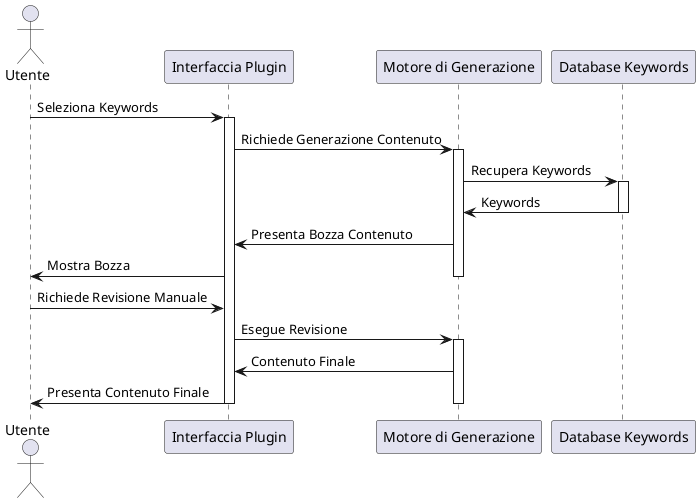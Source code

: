 @startuml
actor Utente
participant "Interfaccia Plugin" as UI
participant "Motore di Generazione" as Engine
participant "Database Keywords" as DB

Utente -> UI: Seleziona Keywords
activate UI
UI -> Engine: Richiede Generazione Contenuto
activate Engine
Engine -> DB: Recupera Keywords
activate DB
DB -> Engine: Keywords
deactivate DB
Engine -> UI: Presenta Bozza Contenuto
UI -> Utente: Mostra Bozza
deactivate Engine
Utente -> UI: Richiede Revisione Manuale
UI -> Engine: Esegue Revisione
activate Engine
Engine -> UI: Contenuto Finale
UI -> Utente: Presenta Contenuto Finale
deactivate Engine
deactivate UI
@enduml
